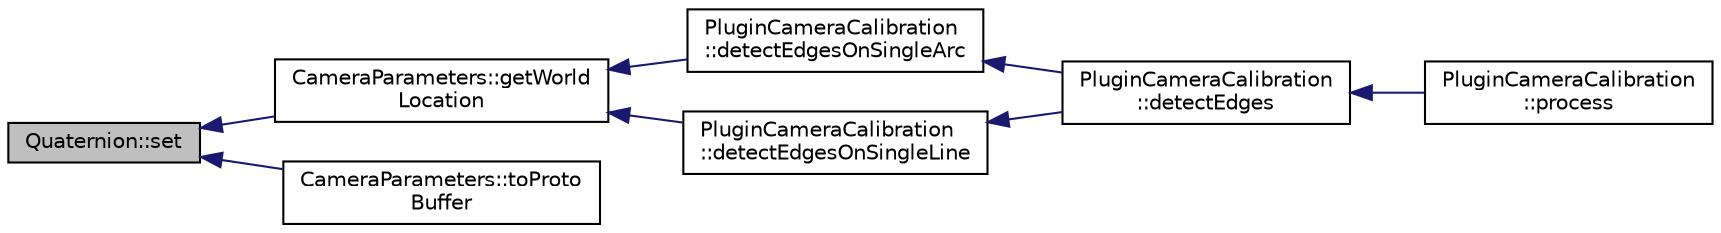digraph "Quaternion::set"
{
 // INTERACTIVE_SVG=YES
  edge [fontname="Helvetica",fontsize="10",labelfontname="Helvetica",labelfontsize="10"];
  node [fontname="Helvetica",fontsize="10",shape=record];
  rankdir="LR";
  Node1 [label="Quaternion::set",height=0.2,width=0.4,color="black", fillcolor="grey75", style="filled", fontcolor="black"];
  Node1 -> Node2 [dir="back",color="midnightblue",fontsize="10",style="solid",fontname="Helvetica"];
  Node2 [label="CameraParameters::getWorld\lLocation",height=0.2,width=0.4,color="black", fillcolor="white", style="filled",URL="$d7/df2/class_camera_parameters.html#ae03122fd3d87203b8fa21f8264c13c37"];
  Node2 -> Node3 [dir="back",color="midnightblue",fontsize="10",style="solid",fontname="Helvetica"];
  Node3 [label="PluginCameraCalibration\l::detectEdgesOnSingleArc",height=0.2,width=0.4,color="black", fillcolor="white", style="filled",URL="$d7/de5/class_plugin_camera_calibration.html#afbac6cc3f5801adbe2edc77d6e1da204"];
  Node3 -> Node4 [dir="back",color="midnightblue",fontsize="10",style="solid",fontname="Helvetica"];
  Node4 [label="PluginCameraCalibration\l::detectEdges",height=0.2,width=0.4,color="black", fillcolor="white", style="filled",URL="$d7/de5/class_plugin_camera_calibration.html#ad1b96969290257b3b52107f15bcd9ad7"];
  Node4 -> Node5 [dir="back",color="midnightblue",fontsize="10",style="solid",fontname="Helvetica"];
  Node5 [label="PluginCameraCalibration\l::process",height=0.2,width=0.4,color="black", fillcolor="white", style="filled",URL="$d7/de5/class_plugin_camera_calibration.html#a23662c330318774c564d6ff792aa07b1"];
  Node2 -> Node6 [dir="back",color="midnightblue",fontsize="10",style="solid",fontname="Helvetica"];
  Node6 [label="PluginCameraCalibration\l::detectEdgesOnSingleLine",height=0.2,width=0.4,color="black", fillcolor="white", style="filled",URL="$d7/de5/class_plugin_camera_calibration.html#addebc26a36e8bace70b4fc29c3f1849b"];
  Node6 -> Node4 [dir="back",color="midnightblue",fontsize="10",style="solid",fontname="Helvetica"];
  Node1 -> Node7 [dir="back",color="midnightblue",fontsize="10",style="solid",fontname="Helvetica"];
  Node7 [label="CameraParameters::toProto\lBuffer",height=0.2,width=0.4,color="black", fillcolor="white", style="filled",URL="$d7/df2/class_camera_parameters.html#a2f8deb7f55b37dddd769791692665e7f"];
}
